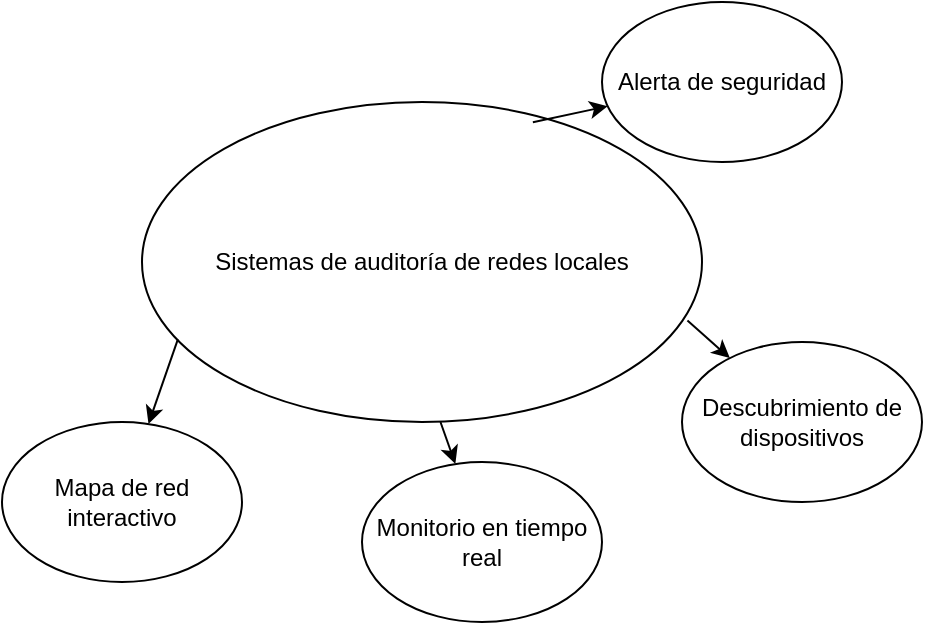 <mxfile>
    <diagram id="Qju1CvW0-V_7DkzO3fBK" name="Page-1">
        <mxGraphModel dx="576" dy="427" grid="1" gridSize="10" guides="1" tooltips="1" connect="1" arrows="1" fold="1" page="1" pageScale="1" pageWidth="850" pageHeight="1100" math="0" shadow="0">
            <root>
                <mxCell id="0"/>
                <mxCell id="1" parent="0"/>
                <mxCell id="2" value="Sistemas de auditoría de redes locales" style="ellipse;whiteSpace=wrap;html=1;" vertex="1" parent="1">
                    <mxGeometry x="120" y="120" width="280" height="160" as="geometry"/>
                </mxCell>
                <mxCell id="3" value="" style="endArrow=classic;html=1;exitX=0.974;exitY=0.683;exitDx=0;exitDy=0;exitPerimeter=0;" edge="1" parent="1" source="2" target="4">
                    <mxGeometry width="50" height="50" relative="1" as="geometry">
                        <mxPoint x="280" y="290" as="sourcePoint"/>
                        <mxPoint x="450" y="280" as="targetPoint"/>
                    </mxGeometry>
                </mxCell>
                <mxCell id="4" value="Descubrimiento de dispositivos" style="ellipse;whiteSpace=wrap;html=1;" vertex="1" parent="1">
                    <mxGeometry x="390" y="240" width="120" height="80" as="geometry"/>
                </mxCell>
                <mxCell id="5" value="" style="endArrow=classic;html=1;exitX=0.064;exitY=0.742;exitDx=0;exitDy=0;exitPerimeter=0;" edge="1" parent="1" source="2" target="6">
                    <mxGeometry width="50" height="50" relative="1" as="geometry">
                        <mxPoint x="280" y="290" as="sourcePoint"/>
                        <mxPoint x="110" y="320" as="targetPoint"/>
                    </mxGeometry>
                </mxCell>
                <mxCell id="6" value="Mapa de red interactivo" style="ellipse;whiteSpace=wrap;html=1;" vertex="1" parent="1">
                    <mxGeometry x="50" y="280" width="120" height="80" as="geometry"/>
                </mxCell>
                <mxCell id="7" value="" style="endArrow=classic;html=1;exitX=0.533;exitY=1;exitDx=0;exitDy=0;exitPerimeter=0;" edge="1" parent="1" source="2" target="8">
                    <mxGeometry width="50" height="50" relative="1" as="geometry">
                        <mxPoint x="280" y="290" as="sourcePoint"/>
                        <mxPoint x="290" y="340" as="targetPoint"/>
                    </mxGeometry>
                </mxCell>
                <mxCell id="8" value="Monitorio en tiempo real" style="ellipse;whiteSpace=wrap;html=1;" vertex="1" parent="1">
                    <mxGeometry x="230" y="300" width="120" height="80" as="geometry"/>
                </mxCell>
                <mxCell id="9" value="" style="endArrow=classic;html=1;exitX=0.698;exitY=0.063;exitDx=0;exitDy=0;exitPerimeter=0;" edge="1" parent="1" source="2" target="10">
                    <mxGeometry width="50" height="50" relative="1" as="geometry">
                        <mxPoint x="280" y="290" as="sourcePoint"/>
                        <mxPoint x="410" y="110" as="targetPoint"/>
                    </mxGeometry>
                </mxCell>
                <mxCell id="10" value="Alerta de seguridad" style="ellipse;whiteSpace=wrap;html=1;" vertex="1" parent="1">
                    <mxGeometry x="350" y="70" width="120" height="80" as="geometry"/>
                </mxCell>
            </root>
        </mxGraphModel>
    </diagram>
</mxfile>